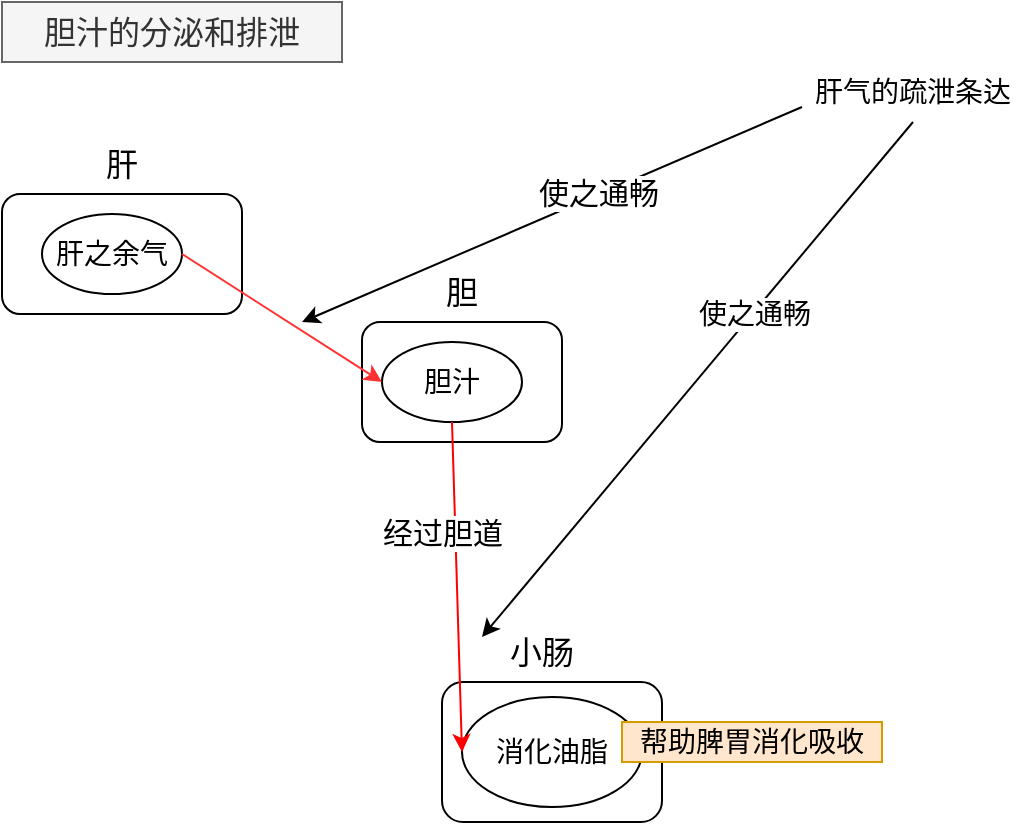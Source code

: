 <mxfile version="22.1.16" type="github">
  <diagram name="第 1 页" id="wuVD9QrXgqFsynZhE4xT">
    <mxGraphModel dx="1050" dy="557" grid="1" gridSize="10" guides="1" tooltips="1" connect="1" arrows="1" fold="1" page="1" pageScale="1" pageWidth="827" pageHeight="1169" math="0" shadow="0">
      <root>
        <mxCell id="0" />
        <mxCell id="1" parent="0" />
        <mxCell id="aYS5a1OjMAegnJL1szjv-5" value="" style="rounded=1;whiteSpace=wrap;html=1;" vertex="1" parent="1">
          <mxGeometry x="240" y="200" width="100" height="60" as="geometry" />
        </mxCell>
        <mxCell id="aYS5a1OjMAegnJL1szjv-6" value="胆" style="text;html=1;strokeColor=none;fillColor=none;align=center;verticalAlign=middle;whiteSpace=wrap;rounded=0;fontSize=16;" vertex="1" parent="1">
          <mxGeometry x="260" y="170" width="60" height="30" as="geometry" />
        </mxCell>
        <mxCell id="aYS5a1OjMAegnJL1szjv-9" value="胆汁" style="ellipse;whiteSpace=wrap;html=1;fontSize=14;" vertex="1" parent="1">
          <mxGeometry x="250" y="210" width="70" height="40" as="geometry" />
        </mxCell>
        <mxCell id="aYS5a1OjMAegnJL1szjv-31" value="" style="group" vertex="1" connectable="0" parent="1">
          <mxGeometry x="60" y="106" width="120" height="90" as="geometry" />
        </mxCell>
        <mxCell id="aYS5a1OjMAegnJL1szjv-7" value="" style="rounded=1;whiteSpace=wrap;html=1;" vertex="1" parent="aYS5a1OjMAegnJL1szjv-31">
          <mxGeometry y="30" width="120" height="60" as="geometry" />
        </mxCell>
        <mxCell id="aYS5a1OjMAegnJL1szjv-8" value="肝" style="text;html=1;strokeColor=none;fillColor=none;align=center;verticalAlign=middle;whiteSpace=wrap;rounded=0;fontSize=16;" vertex="1" parent="aYS5a1OjMAegnJL1szjv-31">
          <mxGeometry x="30" width="60" height="30" as="geometry" />
        </mxCell>
        <mxCell id="aYS5a1OjMAegnJL1szjv-12" value="肝之余气" style="ellipse;whiteSpace=wrap;html=1;fontSize=14;" vertex="1" parent="aYS5a1OjMAegnJL1szjv-31">
          <mxGeometry x="20" y="40" width="70" height="40" as="geometry" />
        </mxCell>
        <mxCell id="aYS5a1OjMAegnJL1szjv-14" value="" style="endArrow=classic;html=1;rounded=0;exitX=1;exitY=0.5;exitDx=0;exitDy=0;entryX=0;entryY=0.5;entryDx=0;entryDy=0;strokeColor=#FF3333;" edge="1" parent="1" source="aYS5a1OjMAegnJL1szjv-12" target="aYS5a1OjMAegnJL1szjv-9">
          <mxGeometry width="50" height="50" relative="1" as="geometry">
            <mxPoint x="150" y="170" as="sourcePoint" />
            <mxPoint x="200" y="120" as="targetPoint" />
          </mxGeometry>
        </mxCell>
        <mxCell id="aYS5a1OjMAegnJL1szjv-32" value="肝气的疏泄条达" style="text;html=1;strokeColor=none;fillColor=none;align=center;verticalAlign=middle;whiteSpace=wrap;rounded=0;fontSize=14;" vertex="1" parent="1">
          <mxGeometry x="460" y="70" width="111" height="30" as="geometry" />
        </mxCell>
        <mxCell id="aYS5a1OjMAegnJL1szjv-33" value="" style="endArrow=classic;html=1;rounded=0;exitX=0;exitY=0.75;exitDx=0;exitDy=0;" edge="1" parent="1" source="aYS5a1OjMAegnJL1szjv-32">
          <mxGeometry width="50" height="50" relative="1" as="geometry">
            <mxPoint x="290" y="120" as="sourcePoint" />
            <mxPoint x="210" y="200" as="targetPoint" />
          </mxGeometry>
        </mxCell>
        <mxCell id="aYS5a1OjMAegnJL1szjv-35" value="使之通畅" style="edgeLabel;html=1;align=center;verticalAlign=middle;resizable=0;points=[];fontSize=15;" vertex="1" connectable="0" parent="aYS5a1OjMAegnJL1szjv-33">
          <mxGeometry x="-0.187" y="-1" relative="1" as="geometry">
            <mxPoint as="offset" />
          </mxGeometry>
        </mxCell>
        <mxCell id="aYS5a1OjMAegnJL1szjv-34" value="" style="endArrow=classic;html=1;rounded=0;exitX=0.5;exitY=1;exitDx=0;exitDy=0;entryX=0;entryY=0.25;entryDx=0;entryDy=0;" edge="1" parent="1" source="aYS5a1OjMAegnJL1szjv-32" target="aYS5a1OjMAegnJL1szjv-27">
          <mxGeometry width="50" height="50" relative="1" as="geometry">
            <mxPoint x="590" y="210" as="sourcePoint" />
            <mxPoint x="640" y="160" as="targetPoint" />
          </mxGeometry>
        </mxCell>
        <mxCell id="aYS5a1OjMAegnJL1szjv-36" value="使之通畅" style="edgeLabel;html=1;align=center;verticalAlign=middle;resizable=0;points=[];fontSize=14;" vertex="1" connectable="0" parent="aYS5a1OjMAegnJL1szjv-34">
          <mxGeometry x="-0.259" relative="1" as="geometry">
            <mxPoint as="offset" />
          </mxGeometry>
        </mxCell>
        <mxCell id="aYS5a1OjMAegnJL1szjv-37" value="胆汁的分泌和排泄" style="text;html=1;strokeColor=#666666;fillColor=#f5f5f5;align=center;verticalAlign=middle;whiteSpace=wrap;rounded=0;fontSize=16;fontColor=#333333;" vertex="1" parent="1">
          <mxGeometry x="60" y="40" width="170" height="30" as="geometry" />
        </mxCell>
        <mxCell id="aYS5a1OjMAegnJL1szjv-41" value="" style="group" vertex="1" connectable="0" parent="1">
          <mxGeometry x="280" y="350" width="110" height="100" as="geometry" />
        </mxCell>
        <mxCell id="aYS5a1OjMAegnJL1szjv-26" value="" style="rounded=1;whiteSpace=wrap;html=1;" vertex="1" parent="aYS5a1OjMAegnJL1szjv-41">
          <mxGeometry y="30" width="110" height="70" as="geometry" />
        </mxCell>
        <mxCell id="aYS5a1OjMAegnJL1szjv-27" value="小肠" style="text;html=1;strokeColor=none;fillColor=none;align=center;verticalAlign=middle;whiteSpace=wrap;rounded=0;fontSize=16;" vertex="1" parent="aYS5a1OjMAegnJL1szjv-41">
          <mxGeometry x="20" width="60" height="30" as="geometry" />
        </mxCell>
        <mxCell id="aYS5a1OjMAegnJL1szjv-29" value="消化油脂" style="ellipse;whiteSpace=wrap;html=1;fontSize=14;" vertex="1" parent="aYS5a1OjMAegnJL1szjv-41">
          <mxGeometry x="10" y="37.5" width="90" height="55" as="geometry" />
        </mxCell>
        <mxCell id="aYS5a1OjMAegnJL1szjv-18" value="" style="endArrow=classic;html=1;rounded=0;exitX=0.5;exitY=1;exitDx=0;exitDy=0;entryX=0;entryY=0.5;entryDx=0;entryDy=0;strokeColor=#FF0000;" edge="1" parent="1" source="aYS5a1OjMAegnJL1szjv-9" target="aYS5a1OjMAegnJL1szjv-29">
          <mxGeometry relative="1" as="geometry">
            <mxPoint x="300" y="250" as="sourcePoint" />
            <mxPoint x="353.452" y="333.663" as="targetPoint" />
          </mxGeometry>
        </mxCell>
        <mxCell id="aYS5a1OjMAegnJL1szjv-23" value="经过胆道" style="edgeLabel;html=1;align=center;verticalAlign=middle;resizable=0;points=[];fontSize=15;" vertex="1" connectable="0" parent="aYS5a1OjMAegnJL1szjv-18">
          <mxGeometry x="0.012" y="-1" relative="1" as="geometry">
            <mxPoint x="-7" y="-29" as="offset" />
          </mxGeometry>
        </mxCell>
        <mxCell id="aYS5a1OjMAegnJL1szjv-50" value="帮助脾胃消化吸收" style="text;html=1;strokeColor=#d79b00;fillColor=#ffe6cc;align=center;verticalAlign=middle;whiteSpace=wrap;rounded=0;fontSize=14;" vertex="1" parent="1">
          <mxGeometry x="370" y="400" width="130" height="20" as="geometry" />
        </mxCell>
      </root>
    </mxGraphModel>
  </diagram>
</mxfile>
